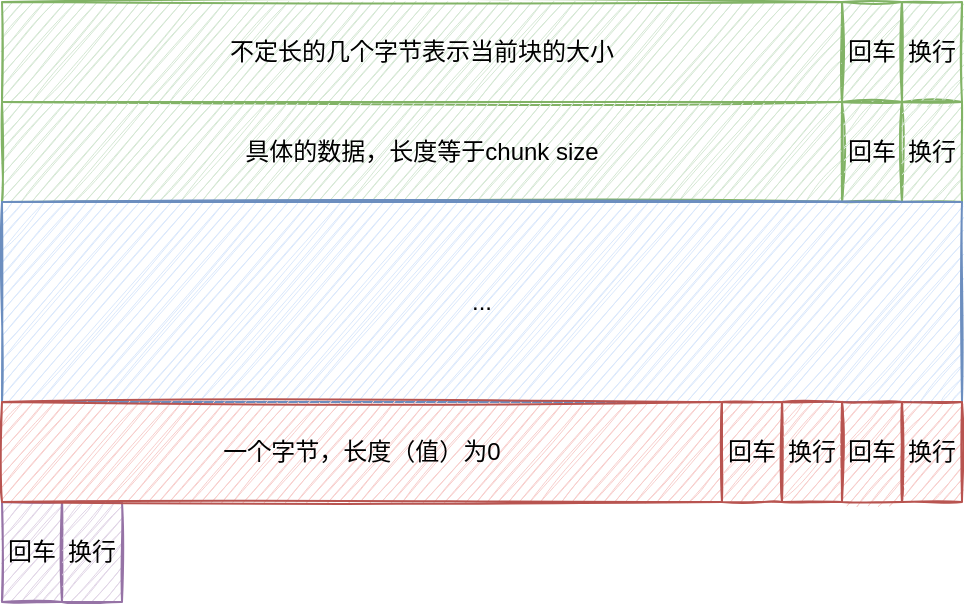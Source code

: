 <mxfile version="16.6.5" type="github">
  <diagram id="9ZpSaxzcpz4ULXaL1X-T" name="第 1 页">
    <mxGraphModel dx="946" dy="614" grid="1" gridSize="10" guides="1" tooltips="1" connect="1" arrows="1" fold="1" page="1" pageScale="1" pageWidth="827" pageHeight="1169" background="none" math="0" shadow="0">
      <root>
        <mxCell id="0" />
        <mxCell id="1" parent="0" />
        <mxCell id="QuoUFKUlMbN6moup9SOk-3" value="不定长的几个字节表示当前块的大小" style="rounded=0;whiteSpace=wrap;html=1;fillStyle=auto;fillColor=#d5e8d4;gradientDirection=north;sketch=1;strokeColor=#82b366;" parent="1" vertex="1">
          <mxGeometry x="120" y="100" width="420" height="50" as="geometry" />
        </mxCell>
        <mxCell id="QuoUFKUlMbN6moup9SOk-14" value="具体的数据，长度等于chunk size" style="rounded=0;whiteSpace=wrap;html=1;fillStyle=auto;fillColor=#d5e8d4;gradientDirection=north;sketch=1;strokeColor=#82b366;" parent="1" vertex="1">
          <mxGeometry x="120" y="150" width="420" height="50" as="geometry" />
        </mxCell>
        <mxCell id="QuoUFKUlMbN6moup9SOk-17" value="回车" style="rounded=0;whiteSpace=wrap;html=1;fillStyle=auto;fillColor=#d5e8d4;gradientDirection=north;sketch=1;strokeColor=#82b366;" parent="1" vertex="1">
          <mxGeometry x="540" y="150" width="30" height="50" as="geometry" />
        </mxCell>
        <mxCell id="QuoUFKUlMbN6moup9SOk-18" value="换行" style="rounded=0;whiteSpace=wrap;html=1;fillStyle=auto;fillColor=#d5e8d4;gradientDirection=north;sketch=1;strokeColor=#82b366;" parent="1" vertex="1">
          <mxGeometry x="570" y="150" width="30" height="50" as="geometry" />
        </mxCell>
        <mxCell id="QuoUFKUlMbN6moup9SOk-19" value="..." style="rounded=0;whiteSpace=wrap;html=1;fillStyle=auto;fillColor=#dae8fc;gradientDirection=north;sketch=1;strokeColor=#6c8ebf;" parent="1" vertex="1">
          <mxGeometry x="120" y="200" width="480" height="100" as="geometry" />
        </mxCell>
        <mxCell id="8218wxz1-n193GUCOzv4-2" value="回车" style="rounded=0;whiteSpace=wrap;html=1;fillStyle=auto;fillColor=#e1d5e7;gradientDirection=north;sketch=1;strokeColor=#9673a6;" parent="1" vertex="1">
          <mxGeometry x="120" y="350" width="30" height="50" as="geometry" />
        </mxCell>
        <mxCell id="8218wxz1-n193GUCOzv4-3" value="换行" style="rounded=0;whiteSpace=wrap;html=1;fillStyle=auto;fillColor=#e1d5e7;gradientDirection=north;sketch=1;strokeColor=#9673a6;" parent="1" vertex="1">
          <mxGeometry x="150" y="350" width="30" height="50" as="geometry" />
        </mxCell>
        <mxCell id="n0SPgDfvK4vVQuMixZmU-1" value="回车" style="rounded=0;whiteSpace=wrap;html=1;fillStyle=auto;fillColor=#d5e8d4;gradientDirection=north;sketch=1;strokeColor=#82b366;" vertex="1" parent="1">
          <mxGeometry x="540" y="100" width="30" height="50" as="geometry" />
        </mxCell>
        <mxCell id="n0SPgDfvK4vVQuMixZmU-2" value="换行" style="rounded=0;whiteSpace=wrap;html=1;fillStyle=auto;fillColor=#d5e8d4;gradientDirection=north;sketch=1;strokeColor=#82b366;" vertex="1" parent="1">
          <mxGeometry x="570" y="100" width="30" height="50" as="geometry" />
        </mxCell>
        <mxCell id="n0SPgDfvK4vVQuMixZmU-3" value="一个字节，长度（值）为0" style="rounded=0;whiteSpace=wrap;html=1;fillStyle=auto;fillColor=#f8cecc;gradientDirection=north;sketch=1;strokeColor=#b85450;" vertex="1" parent="1">
          <mxGeometry x="120" y="300" width="360" height="50" as="geometry" />
        </mxCell>
        <mxCell id="n0SPgDfvK4vVQuMixZmU-5" value="回车" style="rounded=0;whiteSpace=wrap;html=1;fillStyle=auto;fillColor=#f8cecc;gradientDirection=north;sketch=1;strokeColor=#b85450;" vertex="1" parent="1">
          <mxGeometry x="540" y="300" width="30" height="50" as="geometry" />
        </mxCell>
        <mxCell id="n0SPgDfvK4vVQuMixZmU-6" value="换行" style="rounded=0;whiteSpace=wrap;html=1;fillStyle=auto;fillColor=#f8cecc;gradientDirection=north;sketch=1;strokeColor=#b85450;" vertex="1" parent="1">
          <mxGeometry x="570" y="300" width="30" height="50" as="geometry" />
        </mxCell>
        <mxCell id="n0SPgDfvK4vVQuMixZmU-7" value="回车" style="rounded=0;whiteSpace=wrap;html=1;fillStyle=auto;fillColor=#f8cecc;gradientDirection=north;sketch=1;strokeColor=#b85450;" vertex="1" parent="1">
          <mxGeometry x="480" y="300" width="30" height="50" as="geometry" />
        </mxCell>
        <mxCell id="n0SPgDfvK4vVQuMixZmU-8" value="换行" style="rounded=0;whiteSpace=wrap;html=1;fillStyle=auto;fillColor=#f8cecc;gradientDirection=north;sketch=1;strokeColor=#b85450;" vertex="1" parent="1">
          <mxGeometry x="510" y="300" width="30" height="50" as="geometry" />
        </mxCell>
      </root>
    </mxGraphModel>
  </diagram>
</mxfile>
